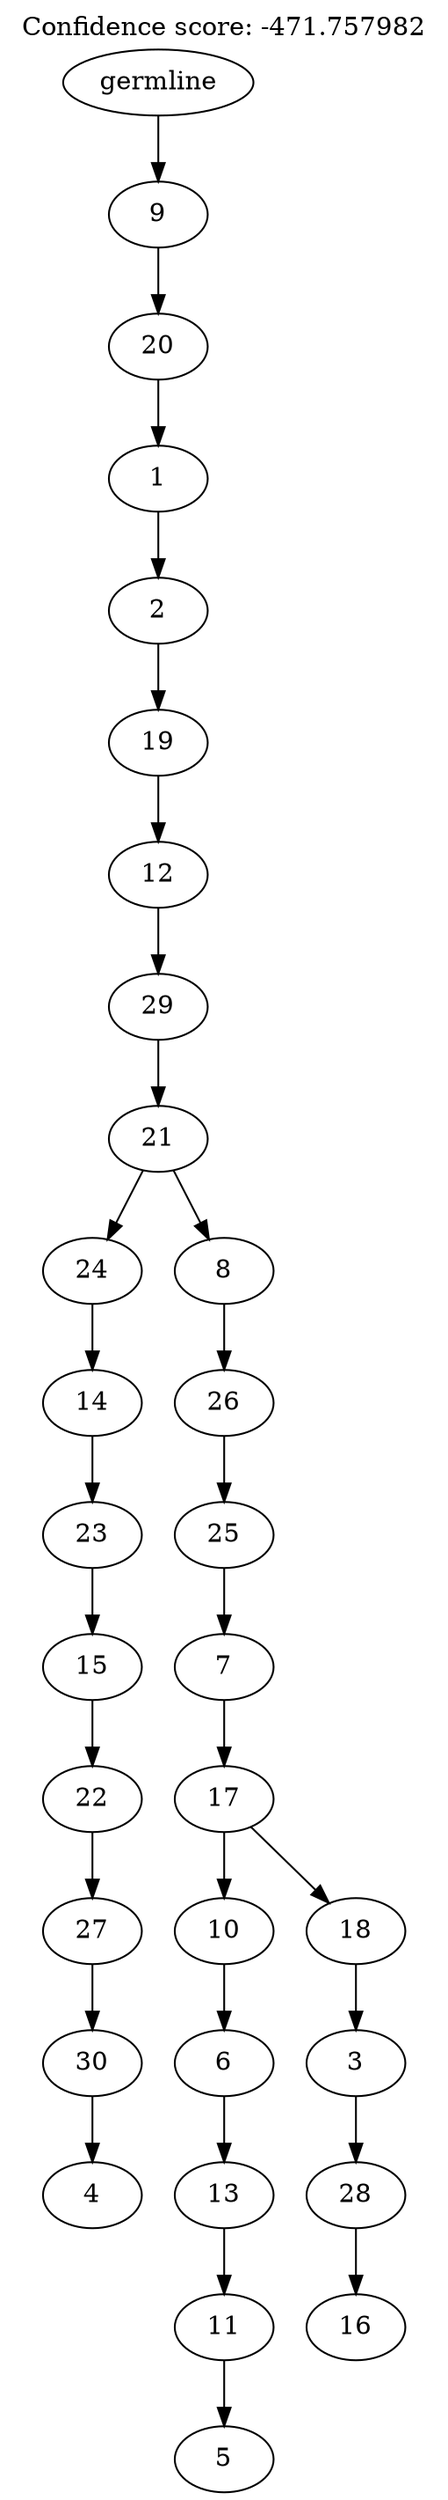 digraph g {
	"29" -> "30";
	"30" [label="4"];
	"28" -> "29";
	"29" [label="30"];
	"27" -> "28";
	"28" [label="27"];
	"26" -> "27";
	"27" [label="22"];
	"25" -> "26";
	"26" [label="15"];
	"24" -> "25";
	"25" [label="23"];
	"23" -> "24";
	"24" [label="14"];
	"21" -> "22";
	"22" [label="5"];
	"20" -> "21";
	"21" [label="11"];
	"19" -> "20";
	"20" [label="13"];
	"18" -> "19";
	"19" [label="6"];
	"16" -> "17";
	"17" [label="16"];
	"15" -> "16";
	"16" [label="28"];
	"14" -> "15";
	"15" [label="3"];
	"13" -> "14";
	"14" [label="18"];
	"13" -> "18";
	"18" [label="10"];
	"12" -> "13";
	"13" [label="17"];
	"11" -> "12";
	"12" [label="7"];
	"10" -> "11";
	"11" [label="25"];
	"9" -> "10";
	"10" [label="26"];
	"8" -> "9";
	"9" [label="8"];
	"8" -> "23";
	"23" [label="24"];
	"7" -> "8";
	"8" [label="21"];
	"6" -> "7";
	"7" [label="29"];
	"5" -> "6";
	"6" [label="12"];
	"4" -> "5";
	"5" [label="19"];
	"3" -> "4";
	"4" [label="2"];
	"2" -> "3";
	"3" [label="1"];
	"1" -> "2";
	"2" [label="20"];
	"0" -> "1";
	"1" [label="9"];
	"0" [label="germline"];
	labelloc="t";
	label="Confidence score: -471.757982";
}
